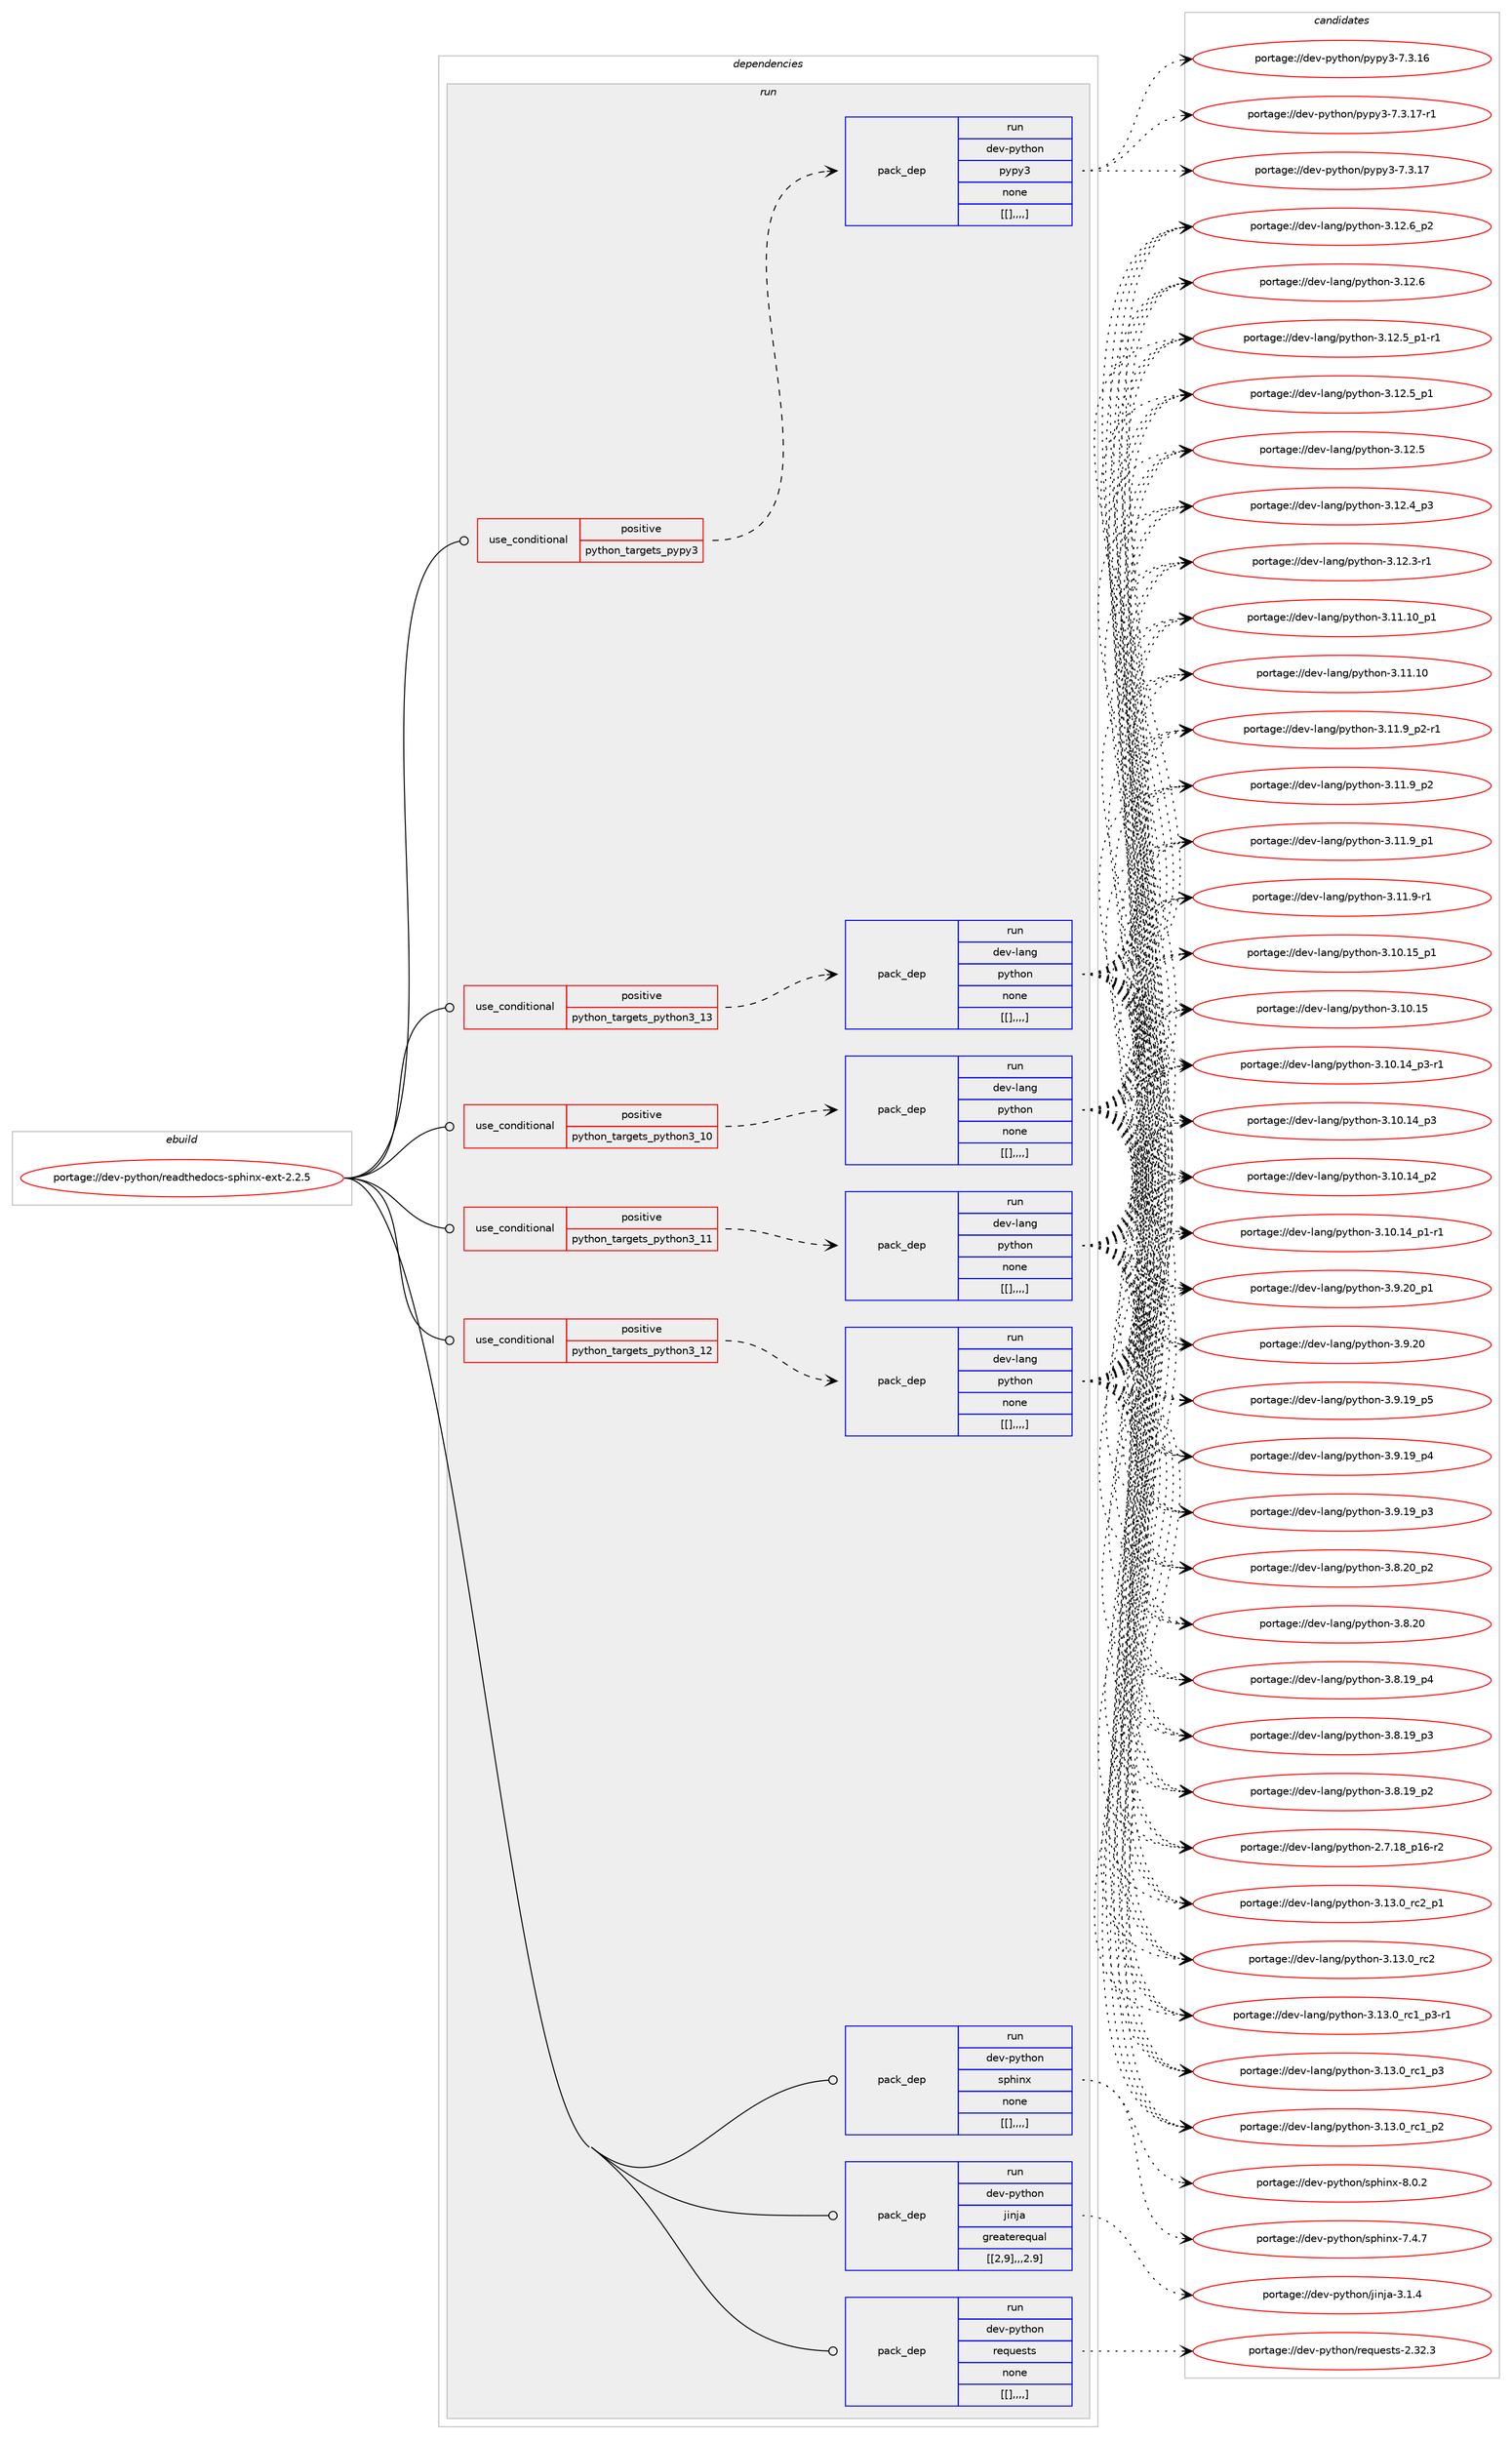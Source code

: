 digraph prolog {

# *************
# Graph options
# *************

newrank=true;
concentrate=true;
compound=true;
graph [rankdir=LR,fontname=Helvetica,fontsize=10,ranksep=1.5];#, ranksep=2.5, nodesep=0.2];
edge  [arrowhead=vee];
node  [fontname=Helvetica,fontsize=10];

# **********
# The ebuild
# **********

subgraph cluster_leftcol {
color=gray;
label=<<i>ebuild</i>>;
id [label="portage://dev-python/readthedocs-sphinx-ext-2.2.5", color=red, width=4, href="../dev-python/readthedocs-sphinx-ext-2.2.5.svg"];
}

# ****************
# The dependencies
# ****************

subgraph cluster_midcol {
color=gray;
label=<<i>dependencies</i>>;
subgraph cluster_compile {
fillcolor="#eeeeee";
style=filled;
label=<<i>compile</i>>;
}
subgraph cluster_compileandrun {
fillcolor="#eeeeee";
style=filled;
label=<<i>compile and run</i>>;
}
subgraph cluster_run {
fillcolor="#eeeeee";
style=filled;
label=<<i>run</i>>;
subgraph cond40544 {
dependency164791 [label=<<TABLE BORDER="0" CELLBORDER="1" CELLSPACING="0" CELLPADDING="4"><TR><TD ROWSPAN="3" CELLPADDING="10">use_conditional</TD></TR><TR><TD>positive</TD></TR><TR><TD>python_targets_pypy3</TD></TR></TABLE>>, shape=none, color=red];
subgraph pack122989 {
dependency164792 [label=<<TABLE BORDER="0" CELLBORDER="1" CELLSPACING="0" CELLPADDING="4" WIDTH="220"><TR><TD ROWSPAN="6" CELLPADDING="30">pack_dep</TD></TR><TR><TD WIDTH="110">run</TD></TR><TR><TD>dev-python</TD></TR><TR><TD>pypy3</TD></TR><TR><TD>none</TD></TR><TR><TD>[[],,,,]</TD></TR></TABLE>>, shape=none, color=blue];
}
dependency164791:e -> dependency164792:w [weight=20,style="dashed",arrowhead="vee"];
}
id:e -> dependency164791:w [weight=20,style="solid",arrowhead="odot"];
subgraph cond40545 {
dependency164793 [label=<<TABLE BORDER="0" CELLBORDER="1" CELLSPACING="0" CELLPADDING="4"><TR><TD ROWSPAN="3" CELLPADDING="10">use_conditional</TD></TR><TR><TD>positive</TD></TR><TR><TD>python_targets_python3_10</TD></TR></TABLE>>, shape=none, color=red];
subgraph pack122990 {
dependency164794 [label=<<TABLE BORDER="0" CELLBORDER="1" CELLSPACING="0" CELLPADDING="4" WIDTH="220"><TR><TD ROWSPAN="6" CELLPADDING="30">pack_dep</TD></TR><TR><TD WIDTH="110">run</TD></TR><TR><TD>dev-lang</TD></TR><TR><TD>python</TD></TR><TR><TD>none</TD></TR><TR><TD>[[],,,,]</TD></TR></TABLE>>, shape=none, color=blue];
}
dependency164793:e -> dependency164794:w [weight=20,style="dashed",arrowhead="vee"];
}
id:e -> dependency164793:w [weight=20,style="solid",arrowhead="odot"];
subgraph cond40546 {
dependency164795 [label=<<TABLE BORDER="0" CELLBORDER="1" CELLSPACING="0" CELLPADDING="4"><TR><TD ROWSPAN="3" CELLPADDING="10">use_conditional</TD></TR><TR><TD>positive</TD></TR><TR><TD>python_targets_python3_11</TD></TR></TABLE>>, shape=none, color=red];
subgraph pack122991 {
dependency164796 [label=<<TABLE BORDER="0" CELLBORDER="1" CELLSPACING="0" CELLPADDING="4" WIDTH="220"><TR><TD ROWSPAN="6" CELLPADDING="30">pack_dep</TD></TR><TR><TD WIDTH="110">run</TD></TR><TR><TD>dev-lang</TD></TR><TR><TD>python</TD></TR><TR><TD>none</TD></TR><TR><TD>[[],,,,]</TD></TR></TABLE>>, shape=none, color=blue];
}
dependency164795:e -> dependency164796:w [weight=20,style="dashed",arrowhead="vee"];
}
id:e -> dependency164795:w [weight=20,style="solid",arrowhead="odot"];
subgraph cond40547 {
dependency164797 [label=<<TABLE BORDER="0" CELLBORDER="1" CELLSPACING="0" CELLPADDING="4"><TR><TD ROWSPAN="3" CELLPADDING="10">use_conditional</TD></TR><TR><TD>positive</TD></TR><TR><TD>python_targets_python3_12</TD></TR></TABLE>>, shape=none, color=red];
subgraph pack122992 {
dependency164798 [label=<<TABLE BORDER="0" CELLBORDER="1" CELLSPACING="0" CELLPADDING="4" WIDTH="220"><TR><TD ROWSPAN="6" CELLPADDING="30">pack_dep</TD></TR><TR><TD WIDTH="110">run</TD></TR><TR><TD>dev-lang</TD></TR><TR><TD>python</TD></TR><TR><TD>none</TD></TR><TR><TD>[[],,,,]</TD></TR></TABLE>>, shape=none, color=blue];
}
dependency164797:e -> dependency164798:w [weight=20,style="dashed",arrowhead="vee"];
}
id:e -> dependency164797:w [weight=20,style="solid",arrowhead="odot"];
subgraph cond40548 {
dependency164799 [label=<<TABLE BORDER="0" CELLBORDER="1" CELLSPACING="0" CELLPADDING="4"><TR><TD ROWSPAN="3" CELLPADDING="10">use_conditional</TD></TR><TR><TD>positive</TD></TR><TR><TD>python_targets_python3_13</TD></TR></TABLE>>, shape=none, color=red];
subgraph pack122993 {
dependency164800 [label=<<TABLE BORDER="0" CELLBORDER="1" CELLSPACING="0" CELLPADDING="4" WIDTH="220"><TR><TD ROWSPAN="6" CELLPADDING="30">pack_dep</TD></TR><TR><TD WIDTH="110">run</TD></TR><TR><TD>dev-lang</TD></TR><TR><TD>python</TD></TR><TR><TD>none</TD></TR><TR><TD>[[],,,,]</TD></TR></TABLE>>, shape=none, color=blue];
}
dependency164799:e -> dependency164800:w [weight=20,style="dashed",arrowhead="vee"];
}
id:e -> dependency164799:w [weight=20,style="solid",arrowhead="odot"];
subgraph pack122994 {
dependency164801 [label=<<TABLE BORDER="0" CELLBORDER="1" CELLSPACING="0" CELLPADDING="4" WIDTH="220"><TR><TD ROWSPAN="6" CELLPADDING="30">pack_dep</TD></TR><TR><TD WIDTH="110">run</TD></TR><TR><TD>dev-python</TD></TR><TR><TD>jinja</TD></TR><TR><TD>greaterequal</TD></TR><TR><TD>[[2,9],,,2.9]</TD></TR></TABLE>>, shape=none, color=blue];
}
id:e -> dependency164801:w [weight=20,style="solid",arrowhead="odot"];
subgraph pack122995 {
dependency164802 [label=<<TABLE BORDER="0" CELLBORDER="1" CELLSPACING="0" CELLPADDING="4" WIDTH="220"><TR><TD ROWSPAN="6" CELLPADDING="30">pack_dep</TD></TR><TR><TD WIDTH="110">run</TD></TR><TR><TD>dev-python</TD></TR><TR><TD>requests</TD></TR><TR><TD>none</TD></TR><TR><TD>[[],,,,]</TD></TR></TABLE>>, shape=none, color=blue];
}
id:e -> dependency164802:w [weight=20,style="solid",arrowhead="odot"];
subgraph pack122996 {
dependency164803 [label=<<TABLE BORDER="0" CELLBORDER="1" CELLSPACING="0" CELLPADDING="4" WIDTH="220"><TR><TD ROWSPAN="6" CELLPADDING="30">pack_dep</TD></TR><TR><TD WIDTH="110">run</TD></TR><TR><TD>dev-python</TD></TR><TR><TD>sphinx</TD></TR><TR><TD>none</TD></TR><TR><TD>[[],,,,]</TD></TR></TABLE>>, shape=none, color=blue];
}
id:e -> dependency164803:w [weight=20,style="solid",arrowhead="odot"];
}
}

# **************
# The candidates
# **************

subgraph cluster_choices {
rank=same;
color=gray;
label=<<i>candidates</i>>;

subgraph choice122989 {
color=black;
nodesep=1;
choice100101118451121211161041111104711212111212151455546514649554511449 [label="portage://dev-python/pypy3-7.3.17-r1", color=red, width=4,href="../dev-python/pypy3-7.3.17-r1.svg"];
choice10010111845112121116104111110471121211121215145554651464955 [label="portage://dev-python/pypy3-7.3.17", color=red, width=4,href="../dev-python/pypy3-7.3.17.svg"];
choice10010111845112121116104111110471121211121215145554651464954 [label="portage://dev-python/pypy3-7.3.16", color=red, width=4,href="../dev-python/pypy3-7.3.16.svg"];
dependency164792:e -> choice100101118451121211161041111104711212111212151455546514649554511449:w [style=dotted,weight="100"];
dependency164792:e -> choice10010111845112121116104111110471121211121215145554651464955:w [style=dotted,weight="100"];
dependency164792:e -> choice10010111845112121116104111110471121211121215145554651464954:w [style=dotted,weight="100"];
}
subgraph choice122990 {
color=black;
nodesep=1;
choice100101118451089711010347112121116104111110455146495146489511499509511249 [label="portage://dev-lang/python-3.13.0_rc2_p1", color=red, width=4,href="../dev-lang/python-3.13.0_rc2_p1.svg"];
choice10010111845108971101034711212111610411111045514649514648951149950 [label="portage://dev-lang/python-3.13.0_rc2", color=red, width=4,href="../dev-lang/python-3.13.0_rc2.svg"];
choice1001011184510897110103471121211161041111104551464951464895114994995112514511449 [label="portage://dev-lang/python-3.13.0_rc1_p3-r1", color=red, width=4,href="../dev-lang/python-3.13.0_rc1_p3-r1.svg"];
choice100101118451089711010347112121116104111110455146495146489511499499511251 [label="portage://dev-lang/python-3.13.0_rc1_p3", color=red, width=4,href="../dev-lang/python-3.13.0_rc1_p3.svg"];
choice100101118451089711010347112121116104111110455146495146489511499499511250 [label="portage://dev-lang/python-3.13.0_rc1_p2", color=red, width=4,href="../dev-lang/python-3.13.0_rc1_p2.svg"];
choice100101118451089711010347112121116104111110455146495046549511250 [label="portage://dev-lang/python-3.12.6_p2", color=red, width=4,href="../dev-lang/python-3.12.6_p2.svg"];
choice10010111845108971101034711212111610411111045514649504654 [label="portage://dev-lang/python-3.12.6", color=red, width=4,href="../dev-lang/python-3.12.6.svg"];
choice1001011184510897110103471121211161041111104551464950465395112494511449 [label="portage://dev-lang/python-3.12.5_p1-r1", color=red, width=4,href="../dev-lang/python-3.12.5_p1-r1.svg"];
choice100101118451089711010347112121116104111110455146495046539511249 [label="portage://dev-lang/python-3.12.5_p1", color=red, width=4,href="../dev-lang/python-3.12.5_p1.svg"];
choice10010111845108971101034711212111610411111045514649504653 [label="portage://dev-lang/python-3.12.5", color=red, width=4,href="../dev-lang/python-3.12.5.svg"];
choice100101118451089711010347112121116104111110455146495046529511251 [label="portage://dev-lang/python-3.12.4_p3", color=red, width=4,href="../dev-lang/python-3.12.4_p3.svg"];
choice100101118451089711010347112121116104111110455146495046514511449 [label="portage://dev-lang/python-3.12.3-r1", color=red, width=4,href="../dev-lang/python-3.12.3-r1.svg"];
choice10010111845108971101034711212111610411111045514649494649489511249 [label="portage://dev-lang/python-3.11.10_p1", color=red, width=4,href="../dev-lang/python-3.11.10_p1.svg"];
choice1001011184510897110103471121211161041111104551464949464948 [label="portage://dev-lang/python-3.11.10", color=red, width=4,href="../dev-lang/python-3.11.10.svg"];
choice1001011184510897110103471121211161041111104551464949465795112504511449 [label="portage://dev-lang/python-3.11.9_p2-r1", color=red, width=4,href="../dev-lang/python-3.11.9_p2-r1.svg"];
choice100101118451089711010347112121116104111110455146494946579511250 [label="portage://dev-lang/python-3.11.9_p2", color=red, width=4,href="../dev-lang/python-3.11.9_p2.svg"];
choice100101118451089711010347112121116104111110455146494946579511249 [label="portage://dev-lang/python-3.11.9_p1", color=red, width=4,href="../dev-lang/python-3.11.9_p1.svg"];
choice100101118451089711010347112121116104111110455146494946574511449 [label="portage://dev-lang/python-3.11.9-r1", color=red, width=4,href="../dev-lang/python-3.11.9-r1.svg"];
choice10010111845108971101034711212111610411111045514649484649539511249 [label="portage://dev-lang/python-3.10.15_p1", color=red, width=4,href="../dev-lang/python-3.10.15_p1.svg"];
choice1001011184510897110103471121211161041111104551464948464953 [label="portage://dev-lang/python-3.10.15", color=red, width=4,href="../dev-lang/python-3.10.15.svg"];
choice100101118451089711010347112121116104111110455146494846495295112514511449 [label="portage://dev-lang/python-3.10.14_p3-r1", color=red, width=4,href="../dev-lang/python-3.10.14_p3-r1.svg"];
choice10010111845108971101034711212111610411111045514649484649529511251 [label="portage://dev-lang/python-3.10.14_p3", color=red, width=4,href="../dev-lang/python-3.10.14_p3.svg"];
choice10010111845108971101034711212111610411111045514649484649529511250 [label="portage://dev-lang/python-3.10.14_p2", color=red, width=4,href="../dev-lang/python-3.10.14_p2.svg"];
choice100101118451089711010347112121116104111110455146494846495295112494511449 [label="portage://dev-lang/python-3.10.14_p1-r1", color=red, width=4,href="../dev-lang/python-3.10.14_p1-r1.svg"];
choice100101118451089711010347112121116104111110455146574650489511249 [label="portage://dev-lang/python-3.9.20_p1", color=red, width=4,href="../dev-lang/python-3.9.20_p1.svg"];
choice10010111845108971101034711212111610411111045514657465048 [label="portage://dev-lang/python-3.9.20", color=red, width=4,href="../dev-lang/python-3.9.20.svg"];
choice100101118451089711010347112121116104111110455146574649579511253 [label="portage://dev-lang/python-3.9.19_p5", color=red, width=4,href="../dev-lang/python-3.9.19_p5.svg"];
choice100101118451089711010347112121116104111110455146574649579511252 [label="portage://dev-lang/python-3.9.19_p4", color=red, width=4,href="../dev-lang/python-3.9.19_p4.svg"];
choice100101118451089711010347112121116104111110455146574649579511251 [label="portage://dev-lang/python-3.9.19_p3", color=red, width=4,href="../dev-lang/python-3.9.19_p3.svg"];
choice100101118451089711010347112121116104111110455146564650489511250 [label="portage://dev-lang/python-3.8.20_p2", color=red, width=4,href="../dev-lang/python-3.8.20_p2.svg"];
choice10010111845108971101034711212111610411111045514656465048 [label="portage://dev-lang/python-3.8.20", color=red, width=4,href="../dev-lang/python-3.8.20.svg"];
choice100101118451089711010347112121116104111110455146564649579511252 [label="portage://dev-lang/python-3.8.19_p4", color=red, width=4,href="../dev-lang/python-3.8.19_p4.svg"];
choice100101118451089711010347112121116104111110455146564649579511251 [label="portage://dev-lang/python-3.8.19_p3", color=red, width=4,href="../dev-lang/python-3.8.19_p3.svg"];
choice100101118451089711010347112121116104111110455146564649579511250 [label="portage://dev-lang/python-3.8.19_p2", color=red, width=4,href="../dev-lang/python-3.8.19_p2.svg"];
choice100101118451089711010347112121116104111110455046554649569511249544511450 [label="portage://dev-lang/python-2.7.18_p16-r2", color=red, width=4,href="../dev-lang/python-2.7.18_p16-r2.svg"];
dependency164794:e -> choice100101118451089711010347112121116104111110455146495146489511499509511249:w [style=dotted,weight="100"];
dependency164794:e -> choice10010111845108971101034711212111610411111045514649514648951149950:w [style=dotted,weight="100"];
dependency164794:e -> choice1001011184510897110103471121211161041111104551464951464895114994995112514511449:w [style=dotted,weight="100"];
dependency164794:e -> choice100101118451089711010347112121116104111110455146495146489511499499511251:w [style=dotted,weight="100"];
dependency164794:e -> choice100101118451089711010347112121116104111110455146495146489511499499511250:w [style=dotted,weight="100"];
dependency164794:e -> choice100101118451089711010347112121116104111110455146495046549511250:w [style=dotted,weight="100"];
dependency164794:e -> choice10010111845108971101034711212111610411111045514649504654:w [style=dotted,weight="100"];
dependency164794:e -> choice1001011184510897110103471121211161041111104551464950465395112494511449:w [style=dotted,weight="100"];
dependency164794:e -> choice100101118451089711010347112121116104111110455146495046539511249:w [style=dotted,weight="100"];
dependency164794:e -> choice10010111845108971101034711212111610411111045514649504653:w [style=dotted,weight="100"];
dependency164794:e -> choice100101118451089711010347112121116104111110455146495046529511251:w [style=dotted,weight="100"];
dependency164794:e -> choice100101118451089711010347112121116104111110455146495046514511449:w [style=dotted,weight="100"];
dependency164794:e -> choice10010111845108971101034711212111610411111045514649494649489511249:w [style=dotted,weight="100"];
dependency164794:e -> choice1001011184510897110103471121211161041111104551464949464948:w [style=dotted,weight="100"];
dependency164794:e -> choice1001011184510897110103471121211161041111104551464949465795112504511449:w [style=dotted,weight="100"];
dependency164794:e -> choice100101118451089711010347112121116104111110455146494946579511250:w [style=dotted,weight="100"];
dependency164794:e -> choice100101118451089711010347112121116104111110455146494946579511249:w [style=dotted,weight="100"];
dependency164794:e -> choice100101118451089711010347112121116104111110455146494946574511449:w [style=dotted,weight="100"];
dependency164794:e -> choice10010111845108971101034711212111610411111045514649484649539511249:w [style=dotted,weight="100"];
dependency164794:e -> choice1001011184510897110103471121211161041111104551464948464953:w [style=dotted,weight="100"];
dependency164794:e -> choice100101118451089711010347112121116104111110455146494846495295112514511449:w [style=dotted,weight="100"];
dependency164794:e -> choice10010111845108971101034711212111610411111045514649484649529511251:w [style=dotted,weight="100"];
dependency164794:e -> choice10010111845108971101034711212111610411111045514649484649529511250:w [style=dotted,weight="100"];
dependency164794:e -> choice100101118451089711010347112121116104111110455146494846495295112494511449:w [style=dotted,weight="100"];
dependency164794:e -> choice100101118451089711010347112121116104111110455146574650489511249:w [style=dotted,weight="100"];
dependency164794:e -> choice10010111845108971101034711212111610411111045514657465048:w [style=dotted,weight="100"];
dependency164794:e -> choice100101118451089711010347112121116104111110455146574649579511253:w [style=dotted,weight="100"];
dependency164794:e -> choice100101118451089711010347112121116104111110455146574649579511252:w [style=dotted,weight="100"];
dependency164794:e -> choice100101118451089711010347112121116104111110455146574649579511251:w [style=dotted,weight="100"];
dependency164794:e -> choice100101118451089711010347112121116104111110455146564650489511250:w [style=dotted,weight="100"];
dependency164794:e -> choice10010111845108971101034711212111610411111045514656465048:w [style=dotted,weight="100"];
dependency164794:e -> choice100101118451089711010347112121116104111110455146564649579511252:w [style=dotted,weight="100"];
dependency164794:e -> choice100101118451089711010347112121116104111110455146564649579511251:w [style=dotted,weight="100"];
dependency164794:e -> choice100101118451089711010347112121116104111110455146564649579511250:w [style=dotted,weight="100"];
dependency164794:e -> choice100101118451089711010347112121116104111110455046554649569511249544511450:w [style=dotted,weight="100"];
}
subgraph choice122991 {
color=black;
nodesep=1;
choice100101118451089711010347112121116104111110455146495146489511499509511249 [label="portage://dev-lang/python-3.13.0_rc2_p1", color=red, width=4,href="../dev-lang/python-3.13.0_rc2_p1.svg"];
choice10010111845108971101034711212111610411111045514649514648951149950 [label="portage://dev-lang/python-3.13.0_rc2", color=red, width=4,href="../dev-lang/python-3.13.0_rc2.svg"];
choice1001011184510897110103471121211161041111104551464951464895114994995112514511449 [label="portage://dev-lang/python-3.13.0_rc1_p3-r1", color=red, width=4,href="../dev-lang/python-3.13.0_rc1_p3-r1.svg"];
choice100101118451089711010347112121116104111110455146495146489511499499511251 [label="portage://dev-lang/python-3.13.0_rc1_p3", color=red, width=4,href="../dev-lang/python-3.13.0_rc1_p3.svg"];
choice100101118451089711010347112121116104111110455146495146489511499499511250 [label="portage://dev-lang/python-3.13.0_rc1_p2", color=red, width=4,href="../dev-lang/python-3.13.0_rc1_p2.svg"];
choice100101118451089711010347112121116104111110455146495046549511250 [label="portage://dev-lang/python-3.12.6_p2", color=red, width=4,href="../dev-lang/python-3.12.6_p2.svg"];
choice10010111845108971101034711212111610411111045514649504654 [label="portage://dev-lang/python-3.12.6", color=red, width=4,href="../dev-lang/python-3.12.6.svg"];
choice1001011184510897110103471121211161041111104551464950465395112494511449 [label="portage://dev-lang/python-3.12.5_p1-r1", color=red, width=4,href="../dev-lang/python-3.12.5_p1-r1.svg"];
choice100101118451089711010347112121116104111110455146495046539511249 [label="portage://dev-lang/python-3.12.5_p1", color=red, width=4,href="../dev-lang/python-3.12.5_p1.svg"];
choice10010111845108971101034711212111610411111045514649504653 [label="portage://dev-lang/python-3.12.5", color=red, width=4,href="../dev-lang/python-3.12.5.svg"];
choice100101118451089711010347112121116104111110455146495046529511251 [label="portage://dev-lang/python-3.12.4_p3", color=red, width=4,href="../dev-lang/python-3.12.4_p3.svg"];
choice100101118451089711010347112121116104111110455146495046514511449 [label="portage://dev-lang/python-3.12.3-r1", color=red, width=4,href="../dev-lang/python-3.12.3-r1.svg"];
choice10010111845108971101034711212111610411111045514649494649489511249 [label="portage://dev-lang/python-3.11.10_p1", color=red, width=4,href="../dev-lang/python-3.11.10_p1.svg"];
choice1001011184510897110103471121211161041111104551464949464948 [label="portage://dev-lang/python-3.11.10", color=red, width=4,href="../dev-lang/python-3.11.10.svg"];
choice1001011184510897110103471121211161041111104551464949465795112504511449 [label="portage://dev-lang/python-3.11.9_p2-r1", color=red, width=4,href="../dev-lang/python-3.11.9_p2-r1.svg"];
choice100101118451089711010347112121116104111110455146494946579511250 [label="portage://dev-lang/python-3.11.9_p2", color=red, width=4,href="../dev-lang/python-3.11.9_p2.svg"];
choice100101118451089711010347112121116104111110455146494946579511249 [label="portage://dev-lang/python-3.11.9_p1", color=red, width=4,href="../dev-lang/python-3.11.9_p1.svg"];
choice100101118451089711010347112121116104111110455146494946574511449 [label="portage://dev-lang/python-3.11.9-r1", color=red, width=4,href="../dev-lang/python-3.11.9-r1.svg"];
choice10010111845108971101034711212111610411111045514649484649539511249 [label="portage://dev-lang/python-3.10.15_p1", color=red, width=4,href="../dev-lang/python-3.10.15_p1.svg"];
choice1001011184510897110103471121211161041111104551464948464953 [label="portage://dev-lang/python-3.10.15", color=red, width=4,href="../dev-lang/python-3.10.15.svg"];
choice100101118451089711010347112121116104111110455146494846495295112514511449 [label="portage://dev-lang/python-3.10.14_p3-r1", color=red, width=4,href="../dev-lang/python-3.10.14_p3-r1.svg"];
choice10010111845108971101034711212111610411111045514649484649529511251 [label="portage://dev-lang/python-3.10.14_p3", color=red, width=4,href="../dev-lang/python-3.10.14_p3.svg"];
choice10010111845108971101034711212111610411111045514649484649529511250 [label="portage://dev-lang/python-3.10.14_p2", color=red, width=4,href="../dev-lang/python-3.10.14_p2.svg"];
choice100101118451089711010347112121116104111110455146494846495295112494511449 [label="portage://dev-lang/python-3.10.14_p1-r1", color=red, width=4,href="../dev-lang/python-3.10.14_p1-r1.svg"];
choice100101118451089711010347112121116104111110455146574650489511249 [label="portage://dev-lang/python-3.9.20_p1", color=red, width=4,href="../dev-lang/python-3.9.20_p1.svg"];
choice10010111845108971101034711212111610411111045514657465048 [label="portage://dev-lang/python-3.9.20", color=red, width=4,href="../dev-lang/python-3.9.20.svg"];
choice100101118451089711010347112121116104111110455146574649579511253 [label="portage://dev-lang/python-3.9.19_p5", color=red, width=4,href="../dev-lang/python-3.9.19_p5.svg"];
choice100101118451089711010347112121116104111110455146574649579511252 [label="portage://dev-lang/python-3.9.19_p4", color=red, width=4,href="../dev-lang/python-3.9.19_p4.svg"];
choice100101118451089711010347112121116104111110455146574649579511251 [label="portage://dev-lang/python-3.9.19_p3", color=red, width=4,href="../dev-lang/python-3.9.19_p3.svg"];
choice100101118451089711010347112121116104111110455146564650489511250 [label="portage://dev-lang/python-3.8.20_p2", color=red, width=4,href="../dev-lang/python-3.8.20_p2.svg"];
choice10010111845108971101034711212111610411111045514656465048 [label="portage://dev-lang/python-3.8.20", color=red, width=4,href="../dev-lang/python-3.8.20.svg"];
choice100101118451089711010347112121116104111110455146564649579511252 [label="portage://dev-lang/python-3.8.19_p4", color=red, width=4,href="../dev-lang/python-3.8.19_p4.svg"];
choice100101118451089711010347112121116104111110455146564649579511251 [label="portage://dev-lang/python-3.8.19_p3", color=red, width=4,href="../dev-lang/python-3.8.19_p3.svg"];
choice100101118451089711010347112121116104111110455146564649579511250 [label="portage://dev-lang/python-3.8.19_p2", color=red, width=4,href="../dev-lang/python-3.8.19_p2.svg"];
choice100101118451089711010347112121116104111110455046554649569511249544511450 [label="portage://dev-lang/python-2.7.18_p16-r2", color=red, width=4,href="../dev-lang/python-2.7.18_p16-r2.svg"];
dependency164796:e -> choice100101118451089711010347112121116104111110455146495146489511499509511249:w [style=dotted,weight="100"];
dependency164796:e -> choice10010111845108971101034711212111610411111045514649514648951149950:w [style=dotted,weight="100"];
dependency164796:e -> choice1001011184510897110103471121211161041111104551464951464895114994995112514511449:w [style=dotted,weight="100"];
dependency164796:e -> choice100101118451089711010347112121116104111110455146495146489511499499511251:w [style=dotted,weight="100"];
dependency164796:e -> choice100101118451089711010347112121116104111110455146495146489511499499511250:w [style=dotted,weight="100"];
dependency164796:e -> choice100101118451089711010347112121116104111110455146495046549511250:w [style=dotted,weight="100"];
dependency164796:e -> choice10010111845108971101034711212111610411111045514649504654:w [style=dotted,weight="100"];
dependency164796:e -> choice1001011184510897110103471121211161041111104551464950465395112494511449:w [style=dotted,weight="100"];
dependency164796:e -> choice100101118451089711010347112121116104111110455146495046539511249:w [style=dotted,weight="100"];
dependency164796:e -> choice10010111845108971101034711212111610411111045514649504653:w [style=dotted,weight="100"];
dependency164796:e -> choice100101118451089711010347112121116104111110455146495046529511251:w [style=dotted,weight="100"];
dependency164796:e -> choice100101118451089711010347112121116104111110455146495046514511449:w [style=dotted,weight="100"];
dependency164796:e -> choice10010111845108971101034711212111610411111045514649494649489511249:w [style=dotted,weight="100"];
dependency164796:e -> choice1001011184510897110103471121211161041111104551464949464948:w [style=dotted,weight="100"];
dependency164796:e -> choice1001011184510897110103471121211161041111104551464949465795112504511449:w [style=dotted,weight="100"];
dependency164796:e -> choice100101118451089711010347112121116104111110455146494946579511250:w [style=dotted,weight="100"];
dependency164796:e -> choice100101118451089711010347112121116104111110455146494946579511249:w [style=dotted,weight="100"];
dependency164796:e -> choice100101118451089711010347112121116104111110455146494946574511449:w [style=dotted,weight="100"];
dependency164796:e -> choice10010111845108971101034711212111610411111045514649484649539511249:w [style=dotted,weight="100"];
dependency164796:e -> choice1001011184510897110103471121211161041111104551464948464953:w [style=dotted,weight="100"];
dependency164796:e -> choice100101118451089711010347112121116104111110455146494846495295112514511449:w [style=dotted,weight="100"];
dependency164796:e -> choice10010111845108971101034711212111610411111045514649484649529511251:w [style=dotted,weight="100"];
dependency164796:e -> choice10010111845108971101034711212111610411111045514649484649529511250:w [style=dotted,weight="100"];
dependency164796:e -> choice100101118451089711010347112121116104111110455146494846495295112494511449:w [style=dotted,weight="100"];
dependency164796:e -> choice100101118451089711010347112121116104111110455146574650489511249:w [style=dotted,weight="100"];
dependency164796:e -> choice10010111845108971101034711212111610411111045514657465048:w [style=dotted,weight="100"];
dependency164796:e -> choice100101118451089711010347112121116104111110455146574649579511253:w [style=dotted,weight="100"];
dependency164796:e -> choice100101118451089711010347112121116104111110455146574649579511252:w [style=dotted,weight="100"];
dependency164796:e -> choice100101118451089711010347112121116104111110455146574649579511251:w [style=dotted,weight="100"];
dependency164796:e -> choice100101118451089711010347112121116104111110455146564650489511250:w [style=dotted,weight="100"];
dependency164796:e -> choice10010111845108971101034711212111610411111045514656465048:w [style=dotted,weight="100"];
dependency164796:e -> choice100101118451089711010347112121116104111110455146564649579511252:w [style=dotted,weight="100"];
dependency164796:e -> choice100101118451089711010347112121116104111110455146564649579511251:w [style=dotted,weight="100"];
dependency164796:e -> choice100101118451089711010347112121116104111110455146564649579511250:w [style=dotted,weight="100"];
dependency164796:e -> choice100101118451089711010347112121116104111110455046554649569511249544511450:w [style=dotted,weight="100"];
}
subgraph choice122992 {
color=black;
nodesep=1;
choice100101118451089711010347112121116104111110455146495146489511499509511249 [label="portage://dev-lang/python-3.13.0_rc2_p1", color=red, width=4,href="../dev-lang/python-3.13.0_rc2_p1.svg"];
choice10010111845108971101034711212111610411111045514649514648951149950 [label="portage://dev-lang/python-3.13.0_rc2", color=red, width=4,href="../dev-lang/python-3.13.0_rc2.svg"];
choice1001011184510897110103471121211161041111104551464951464895114994995112514511449 [label="portage://dev-lang/python-3.13.0_rc1_p3-r1", color=red, width=4,href="../dev-lang/python-3.13.0_rc1_p3-r1.svg"];
choice100101118451089711010347112121116104111110455146495146489511499499511251 [label="portage://dev-lang/python-3.13.0_rc1_p3", color=red, width=4,href="../dev-lang/python-3.13.0_rc1_p3.svg"];
choice100101118451089711010347112121116104111110455146495146489511499499511250 [label="portage://dev-lang/python-3.13.0_rc1_p2", color=red, width=4,href="../dev-lang/python-3.13.0_rc1_p2.svg"];
choice100101118451089711010347112121116104111110455146495046549511250 [label="portage://dev-lang/python-3.12.6_p2", color=red, width=4,href="../dev-lang/python-3.12.6_p2.svg"];
choice10010111845108971101034711212111610411111045514649504654 [label="portage://dev-lang/python-3.12.6", color=red, width=4,href="../dev-lang/python-3.12.6.svg"];
choice1001011184510897110103471121211161041111104551464950465395112494511449 [label="portage://dev-lang/python-3.12.5_p1-r1", color=red, width=4,href="../dev-lang/python-3.12.5_p1-r1.svg"];
choice100101118451089711010347112121116104111110455146495046539511249 [label="portage://dev-lang/python-3.12.5_p1", color=red, width=4,href="../dev-lang/python-3.12.5_p1.svg"];
choice10010111845108971101034711212111610411111045514649504653 [label="portage://dev-lang/python-3.12.5", color=red, width=4,href="../dev-lang/python-3.12.5.svg"];
choice100101118451089711010347112121116104111110455146495046529511251 [label="portage://dev-lang/python-3.12.4_p3", color=red, width=4,href="../dev-lang/python-3.12.4_p3.svg"];
choice100101118451089711010347112121116104111110455146495046514511449 [label="portage://dev-lang/python-3.12.3-r1", color=red, width=4,href="../dev-lang/python-3.12.3-r1.svg"];
choice10010111845108971101034711212111610411111045514649494649489511249 [label="portage://dev-lang/python-3.11.10_p1", color=red, width=4,href="../dev-lang/python-3.11.10_p1.svg"];
choice1001011184510897110103471121211161041111104551464949464948 [label="portage://dev-lang/python-3.11.10", color=red, width=4,href="../dev-lang/python-3.11.10.svg"];
choice1001011184510897110103471121211161041111104551464949465795112504511449 [label="portage://dev-lang/python-3.11.9_p2-r1", color=red, width=4,href="../dev-lang/python-3.11.9_p2-r1.svg"];
choice100101118451089711010347112121116104111110455146494946579511250 [label="portage://dev-lang/python-3.11.9_p2", color=red, width=4,href="../dev-lang/python-3.11.9_p2.svg"];
choice100101118451089711010347112121116104111110455146494946579511249 [label="portage://dev-lang/python-3.11.9_p1", color=red, width=4,href="../dev-lang/python-3.11.9_p1.svg"];
choice100101118451089711010347112121116104111110455146494946574511449 [label="portage://dev-lang/python-3.11.9-r1", color=red, width=4,href="../dev-lang/python-3.11.9-r1.svg"];
choice10010111845108971101034711212111610411111045514649484649539511249 [label="portage://dev-lang/python-3.10.15_p1", color=red, width=4,href="../dev-lang/python-3.10.15_p1.svg"];
choice1001011184510897110103471121211161041111104551464948464953 [label="portage://dev-lang/python-3.10.15", color=red, width=4,href="../dev-lang/python-3.10.15.svg"];
choice100101118451089711010347112121116104111110455146494846495295112514511449 [label="portage://dev-lang/python-3.10.14_p3-r1", color=red, width=4,href="../dev-lang/python-3.10.14_p3-r1.svg"];
choice10010111845108971101034711212111610411111045514649484649529511251 [label="portage://dev-lang/python-3.10.14_p3", color=red, width=4,href="../dev-lang/python-3.10.14_p3.svg"];
choice10010111845108971101034711212111610411111045514649484649529511250 [label="portage://dev-lang/python-3.10.14_p2", color=red, width=4,href="../dev-lang/python-3.10.14_p2.svg"];
choice100101118451089711010347112121116104111110455146494846495295112494511449 [label="portage://dev-lang/python-3.10.14_p1-r1", color=red, width=4,href="../dev-lang/python-3.10.14_p1-r1.svg"];
choice100101118451089711010347112121116104111110455146574650489511249 [label="portage://dev-lang/python-3.9.20_p1", color=red, width=4,href="../dev-lang/python-3.9.20_p1.svg"];
choice10010111845108971101034711212111610411111045514657465048 [label="portage://dev-lang/python-3.9.20", color=red, width=4,href="../dev-lang/python-3.9.20.svg"];
choice100101118451089711010347112121116104111110455146574649579511253 [label="portage://dev-lang/python-3.9.19_p5", color=red, width=4,href="../dev-lang/python-3.9.19_p5.svg"];
choice100101118451089711010347112121116104111110455146574649579511252 [label="portage://dev-lang/python-3.9.19_p4", color=red, width=4,href="../dev-lang/python-3.9.19_p4.svg"];
choice100101118451089711010347112121116104111110455146574649579511251 [label="portage://dev-lang/python-3.9.19_p3", color=red, width=4,href="../dev-lang/python-3.9.19_p3.svg"];
choice100101118451089711010347112121116104111110455146564650489511250 [label="portage://dev-lang/python-3.8.20_p2", color=red, width=4,href="../dev-lang/python-3.8.20_p2.svg"];
choice10010111845108971101034711212111610411111045514656465048 [label="portage://dev-lang/python-3.8.20", color=red, width=4,href="../dev-lang/python-3.8.20.svg"];
choice100101118451089711010347112121116104111110455146564649579511252 [label="portage://dev-lang/python-3.8.19_p4", color=red, width=4,href="../dev-lang/python-3.8.19_p4.svg"];
choice100101118451089711010347112121116104111110455146564649579511251 [label="portage://dev-lang/python-3.8.19_p3", color=red, width=4,href="../dev-lang/python-3.8.19_p3.svg"];
choice100101118451089711010347112121116104111110455146564649579511250 [label="portage://dev-lang/python-3.8.19_p2", color=red, width=4,href="../dev-lang/python-3.8.19_p2.svg"];
choice100101118451089711010347112121116104111110455046554649569511249544511450 [label="portage://dev-lang/python-2.7.18_p16-r2", color=red, width=4,href="../dev-lang/python-2.7.18_p16-r2.svg"];
dependency164798:e -> choice100101118451089711010347112121116104111110455146495146489511499509511249:w [style=dotted,weight="100"];
dependency164798:e -> choice10010111845108971101034711212111610411111045514649514648951149950:w [style=dotted,weight="100"];
dependency164798:e -> choice1001011184510897110103471121211161041111104551464951464895114994995112514511449:w [style=dotted,weight="100"];
dependency164798:e -> choice100101118451089711010347112121116104111110455146495146489511499499511251:w [style=dotted,weight="100"];
dependency164798:e -> choice100101118451089711010347112121116104111110455146495146489511499499511250:w [style=dotted,weight="100"];
dependency164798:e -> choice100101118451089711010347112121116104111110455146495046549511250:w [style=dotted,weight="100"];
dependency164798:e -> choice10010111845108971101034711212111610411111045514649504654:w [style=dotted,weight="100"];
dependency164798:e -> choice1001011184510897110103471121211161041111104551464950465395112494511449:w [style=dotted,weight="100"];
dependency164798:e -> choice100101118451089711010347112121116104111110455146495046539511249:w [style=dotted,weight="100"];
dependency164798:e -> choice10010111845108971101034711212111610411111045514649504653:w [style=dotted,weight="100"];
dependency164798:e -> choice100101118451089711010347112121116104111110455146495046529511251:w [style=dotted,weight="100"];
dependency164798:e -> choice100101118451089711010347112121116104111110455146495046514511449:w [style=dotted,weight="100"];
dependency164798:e -> choice10010111845108971101034711212111610411111045514649494649489511249:w [style=dotted,weight="100"];
dependency164798:e -> choice1001011184510897110103471121211161041111104551464949464948:w [style=dotted,weight="100"];
dependency164798:e -> choice1001011184510897110103471121211161041111104551464949465795112504511449:w [style=dotted,weight="100"];
dependency164798:e -> choice100101118451089711010347112121116104111110455146494946579511250:w [style=dotted,weight="100"];
dependency164798:e -> choice100101118451089711010347112121116104111110455146494946579511249:w [style=dotted,weight="100"];
dependency164798:e -> choice100101118451089711010347112121116104111110455146494946574511449:w [style=dotted,weight="100"];
dependency164798:e -> choice10010111845108971101034711212111610411111045514649484649539511249:w [style=dotted,weight="100"];
dependency164798:e -> choice1001011184510897110103471121211161041111104551464948464953:w [style=dotted,weight="100"];
dependency164798:e -> choice100101118451089711010347112121116104111110455146494846495295112514511449:w [style=dotted,weight="100"];
dependency164798:e -> choice10010111845108971101034711212111610411111045514649484649529511251:w [style=dotted,weight="100"];
dependency164798:e -> choice10010111845108971101034711212111610411111045514649484649529511250:w [style=dotted,weight="100"];
dependency164798:e -> choice100101118451089711010347112121116104111110455146494846495295112494511449:w [style=dotted,weight="100"];
dependency164798:e -> choice100101118451089711010347112121116104111110455146574650489511249:w [style=dotted,weight="100"];
dependency164798:e -> choice10010111845108971101034711212111610411111045514657465048:w [style=dotted,weight="100"];
dependency164798:e -> choice100101118451089711010347112121116104111110455146574649579511253:w [style=dotted,weight="100"];
dependency164798:e -> choice100101118451089711010347112121116104111110455146574649579511252:w [style=dotted,weight="100"];
dependency164798:e -> choice100101118451089711010347112121116104111110455146574649579511251:w [style=dotted,weight="100"];
dependency164798:e -> choice100101118451089711010347112121116104111110455146564650489511250:w [style=dotted,weight="100"];
dependency164798:e -> choice10010111845108971101034711212111610411111045514656465048:w [style=dotted,weight="100"];
dependency164798:e -> choice100101118451089711010347112121116104111110455146564649579511252:w [style=dotted,weight="100"];
dependency164798:e -> choice100101118451089711010347112121116104111110455146564649579511251:w [style=dotted,weight="100"];
dependency164798:e -> choice100101118451089711010347112121116104111110455146564649579511250:w [style=dotted,weight="100"];
dependency164798:e -> choice100101118451089711010347112121116104111110455046554649569511249544511450:w [style=dotted,weight="100"];
}
subgraph choice122993 {
color=black;
nodesep=1;
choice100101118451089711010347112121116104111110455146495146489511499509511249 [label="portage://dev-lang/python-3.13.0_rc2_p1", color=red, width=4,href="../dev-lang/python-3.13.0_rc2_p1.svg"];
choice10010111845108971101034711212111610411111045514649514648951149950 [label="portage://dev-lang/python-3.13.0_rc2", color=red, width=4,href="../dev-lang/python-3.13.0_rc2.svg"];
choice1001011184510897110103471121211161041111104551464951464895114994995112514511449 [label="portage://dev-lang/python-3.13.0_rc1_p3-r1", color=red, width=4,href="../dev-lang/python-3.13.0_rc1_p3-r1.svg"];
choice100101118451089711010347112121116104111110455146495146489511499499511251 [label="portage://dev-lang/python-3.13.0_rc1_p3", color=red, width=4,href="../dev-lang/python-3.13.0_rc1_p3.svg"];
choice100101118451089711010347112121116104111110455146495146489511499499511250 [label="portage://dev-lang/python-3.13.0_rc1_p2", color=red, width=4,href="../dev-lang/python-3.13.0_rc1_p2.svg"];
choice100101118451089711010347112121116104111110455146495046549511250 [label="portage://dev-lang/python-3.12.6_p2", color=red, width=4,href="../dev-lang/python-3.12.6_p2.svg"];
choice10010111845108971101034711212111610411111045514649504654 [label="portage://dev-lang/python-3.12.6", color=red, width=4,href="../dev-lang/python-3.12.6.svg"];
choice1001011184510897110103471121211161041111104551464950465395112494511449 [label="portage://dev-lang/python-3.12.5_p1-r1", color=red, width=4,href="../dev-lang/python-3.12.5_p1-r1.svg"];
choice100101118451089711010347112121116104111110455146495046539511249 [label="portage://dev-lang/python-3.12.5_p1", color=red, width=4,href="../dev-lang/python-3.12.5_p1.svg"];
choice10010111845108971101034711212111610411111045514649504653 [label="portage://dev-lang/python-3.12.5", color=red, width=4,href="../dev-lang/python-3.12.5.svg"];
choice100101118451089711010347112121116104111110455146495046529511251 [label="portage://dev-lang/python-3.12.4_p3", color=red, width=4,href="../dev-lang/python-3.12.4_p3.svg"];
choice100101118451089711010347112121116104111110455146495046514511449 [label="portage://dev-lang/python-3.12.3-r1", color=red, width=4,href="../dev-lang/python-3.12.3-r1.svg"];
choice10010111845108971101034711212111610411111045514649494649489511249 [label="portage://dev-lang/python-3.11.10_p1", color=red, width=4,href="../dev-lang/python-3.11.10_p1.svg"];
choice1001011184510897110103471121211161041111104551464949464948 [label="portage://dev-lang/python-3.11.10", color=red, width=4,href="../dev-lang/python-3.11.10.svg"];
choice1001011184510897110103471121211161041111104551464949465795112504511449 [label="portage://dev-lang/python-3.11.9_p2-r1", color=red, width=4,href="../dev-lang/python-3.11.9_p2-r1.svg"];
choice100101118451089711010347112121116104111110455146494946579511250 [label="portage://dev-lang/python-3.11.9_p2", color=red, width=4,href="../dev-lang/python-3.11.9_p2.svg"];
choice100101118451089711010347112121116104111110455146494946579511249 [label="portage://dev-lang/python-3.11.9_p1", color=red, width=4,href="../dev-lang/python-3.11.9_p1.svg"];
choice100101118451089711010347112121116104111110455146494946574511449 [label="portage://dev-lang/python-3.11.9-r1", color=red, width=4,href="../dev-lang/python-3.11.9-r1.svg"];
choice10010111845108971101034711212111610411111045514649484649539511249 [label="portage://dev-lang/python-3.10.15_p1", color=red, width=4,href="../dev-lang/python-3.10.15_p1.svg"];
choice1001011184510897110103471121211161041111104551464948464953 [label="portage://dev-lang/python-3.10.15", color=red, width=4,href="../dev-lang/python-3.10.15.svg"];
choice100101118451089711010347112121116104111110455146494846495295112514511449 [label="portage://dev-lang/python-3.10.14_p3-r1", color=red, width=4,href="../dev-lang/python-3.10.14_p3-r1.svg"];
choice10010111845108971101034711212111610411111045514649484649529511251 [label="portage://dev-lang/python-3.10.14_p3", color=red, width=4,href="../dev-lang/python-3.10.14_p3.svg"];
choice10010111845108971101034711212111610411111045514649484649529511250 [label="portage://dev-lang/python-3.10.14_p2", color=red, width=4,href="../dev-lang/python-3.10.14_p2.svg"];
choice100101118451089711010347112121116104111110455146494846495295112494511449 [label="portage://dev-lang/python-3.10.14_p1-r1", color=red, width=4,href="../dev-lang/python-3.10.14_p1-r1.svg"];
choice100101118451089711010347112121116104111110455146574650489511249 [label="portage://dev-lang/python-3.9.20_p1", color=red, width=4,href="../dev-lang/python-3.9.20_p1.svg"];
choice10010111845108971101034711212111610411111045514657465048 [label="portage://dev-lang/python-3.9.20", color=red, width=4,href="../dev-lang/python-3.9.20.svg"];
choice100101118451089711010347112121116104111110455146574649579511253 [label="portage://dev-lang/python-3.9.19_p5", color=red, width=4,href="../dev-lang/python-3.9.19_p5.svg"];
choice100101118451089711010347112121116104111110455146574649579511252 [label="portage://dev-lang/python-3.9.19_p4", color=red, width=4,href="../dev-lang/python-3.9.19_p4.svg"];
choice100101118451089711010347112121116104111110455146574649579511251 [label="portage://dev-lang/python-3.9.19_p3", color=red, width=4,href="../dev-lang/python-3.9.19_p3.svg"];
choice100101118451089711010347112121116104111110455146564650489511250 [label="portage://dev-lang/python-3.8.20_p2", color=red, width=4,href="../dev-lang/python-3.8.20_p2.svg"];
choice10010111845108971101034711212111610411111045514656465048 [label="portage://dev-lang/python-3.8.20", color=red, width=4,href="../dev-lang/python-3.8.20.svg"];
choice100101118451089711010347112121116104111110455146564649579511252 [label="portage://dev-lang/python-3.8.19_p4", color=red, width=4,href="../dev-lang/python-3.8.19_p4.svg"];
choice100101118451089711010347112121116104111110455146564649579511251 [label="portage://dev-lang/python-3.8.19_p3", color=red, width=4,href="../dev-lang/python-3.8.19_p3.svg"];
choice100101118451089711010347112121116104111110455146564649579511250 [label="portage://dev-lang/python-3.8.19_p2", color=red, width=4,href="../dev-lang/python-3.8.19_p2.svg"];
choice100101118451089711010347112121116104111110455046554649569511249544511450 [label="portage://dev-lang/python-2.7.18_p16-r2", color=red, width=4,href="../dev-lang/python-2.7.18_p16-r2.svg"];
dependency164800:e -> choice100101118451089711010347112121116104111110455146495146489511499509511249:w [style=dotted,weight="100"];
dependency164800:e -> choice10010111845108971101034711212111610411111045514649514648951149950:w [style=dotted,weight="100"];
dependency164800:e -> choice1001011184510897110103471121211161041111104551464951464895114994995112514511449:w [style=dotted,weight="100"];
dependency164800:e -> choice100101118451089711010347112121116104111110455146495146489511499499511251:w [style=dotted,weight="100"];
dependency164800:e -> choice100101118451089711010347112121116104111110455146495146489511499499511250:w [style=dotted,weight="100"];
dependency164800:e -> choice100101118451089711010347112121116104111110455146495046549511250:w [style=dotted,weight="100"];
dependency164800:e -> choice10010111845108971101034711212111610411111045514649504654:w [style=dotted,weight="100"];
dependency164800:e -> choice1001011184510897110103471121211161041111104551464950465395112494511449:w [style=dotted,weight="100"];
dependency164800:e -> choice100101118451089711010347112121116104111110455146495046539511249:w [style=dotted,weight="100"];
dependency164800:e -> choice10010111845108971101034711212111610411111045514649504653:w [style=dotted,weight="100"];
dependency164800:e -> choice100101118451089711010347112121116104111110455146495046529511251:w [style=dotted,weight="100"];
dependency164800:e -> choice100101118451089711010347112121116104111110455146495046514511449:w [style=dotted,weight="100"];
dependency164800:e -> choice10010111845108971101034711212111610411111045514649494649489511249:w [style=dotted,weight="100"];
dependency164800:e -> choice1001011184510897110103471121211161041111104551464949464948:w [style=dotted,weight="100"];
dependency164800:e -> choice1001011184510897110103471121211161041111104551464949465795112504511449:w [style=dotted,weight="100"];
dependency164800:e -> choice100101118451089711010347112121116104111110455146494946579511250:w [style=dotted,weight="100"];
dependency164800:e -> choice100101118451089711010347112121116104111110455146494946579511249:w [style=dotted,weight="100"];
dependency164800:e -> choice100101118451089711010347112121116104111110455146494946574511449:w [style=dotted,weight="100"];
dependency164800:e -> choice10010111845108971101034711212111610411111045514649484649539511249:w [style=dotted,weight="100"];
dependency164800:e -> choice1001011184510897110103471121211161041111104551464948464953:w [style=dotted,weight="100"];
dependency164800:e -> choice100101118451089711010347112121116104111110455146494846495295112514511449:w [style=dotted,weight="100"];
dependency164800:e -> choice10010111845108971101034711212111610411111045514649484649529511251:w [style=dotted,weight="100"];
dependency164800:e -> choice10010111845108971101034711212111610411111045514649484649529511250:w [style=dotted,weight="100"];
dependency164800:e -> choice100101118451089711010347112121116104111110455146494846495295112494511449:w [style=dotted,weight="100"];
dependency164800:e -> choice100101118451089711010347112121116104111110455146574650489511249:w [style=dotted,weight="100"];
dependency164800:e -> choice10010111845108971101034711212111610411111045514657465048:w [style=dotted,weight="100"];
dependency164800:e -> choice100101118451089711010347112121116104111110455146574649579511253:w [style=dotted,weight="100"];
dependency164800:e -> choice100101118451089711010347112121116104111110455146574649579511252:w [style=dotted,weight="100"];
dependency164800:e -> choice100101118451089711010347112121116104111110455146574649579511251:w [style=dotted,weight="100"];
dependency164800:e -> choice100101118451089711010347112121116104111110455146564650489511250:w [style=dotted,weight="100"];
dependency164800:e -> choice10010111845108971101034711212111610411111045514656465048:w [style=dotted,weight="100"];
dependency164800:e -> choice100101118451089711010347112121116104111110455146564649579511252:w [style=dotted,weight="100"];
dependency164800:e -> choice100101118451089711010347112121116104111110455146564649579511251:w [style=dotted,weight="100"];
dependency164800:e -> choice100101118451089711010347112121116104111110455146564649579511250:w [style=dotted,weight="100"];
dependency164800:e -> choice100101118451089711010347112121116104111110455046554649569511249544511450:w [style=dotted,weight="100"];
}
subgraph choice122994 {
color=black;
nodesep=1;
choice100101118451121211161041111104710610511010697455146494652 [label="portage://dev-python/jinja-3.1.4", color=red, width=4,href="../dev-python/jinja-3.1.4.svg"];
dependency164801:e -> choice100101118451121211161041111104710610511010697455146494652:w [style=dotted,weight="100"];
}
subgraph choice122995 {
color=black;
nodesep=1;
choice100101118451121211161041111104711410111311710111511611545504651504651 [label="portage://dev-python/requests-2.32.3", color=red, width=4,href="../dev-python/requests-2.32.3.svg"];
dependency164802:e -> choice100101118451121211161041111104711410111311710111511611545504651504651:w [style=dotted,weight="100"];
}
subgraph choice122996 {
color=black;
nodesep=1;
choice1001011184511212111610411111047115112104105110120455646484650 [label="portage://dev-python/sphinx-8.0.2", color=red, width=4,href="../dev-python/sphinx-8.0.2.svg"];
choice1001011184511212111610411111047115112104105110120455546524655 [label="portage://dev-python/sphinx-7.4.7", color=red, width=4,href="../dev-python/sphinx-7.4.7.svg"];
dependency164803:e -> choice1001011184511212111610411111047115112104105110120455646484650:w [style=dotted,weight="100"];
dependency164803:e -> choice1001011184511212111610411111047115112104105110120455546524655:w [style=dotted,weight="100"];
}
}

}
